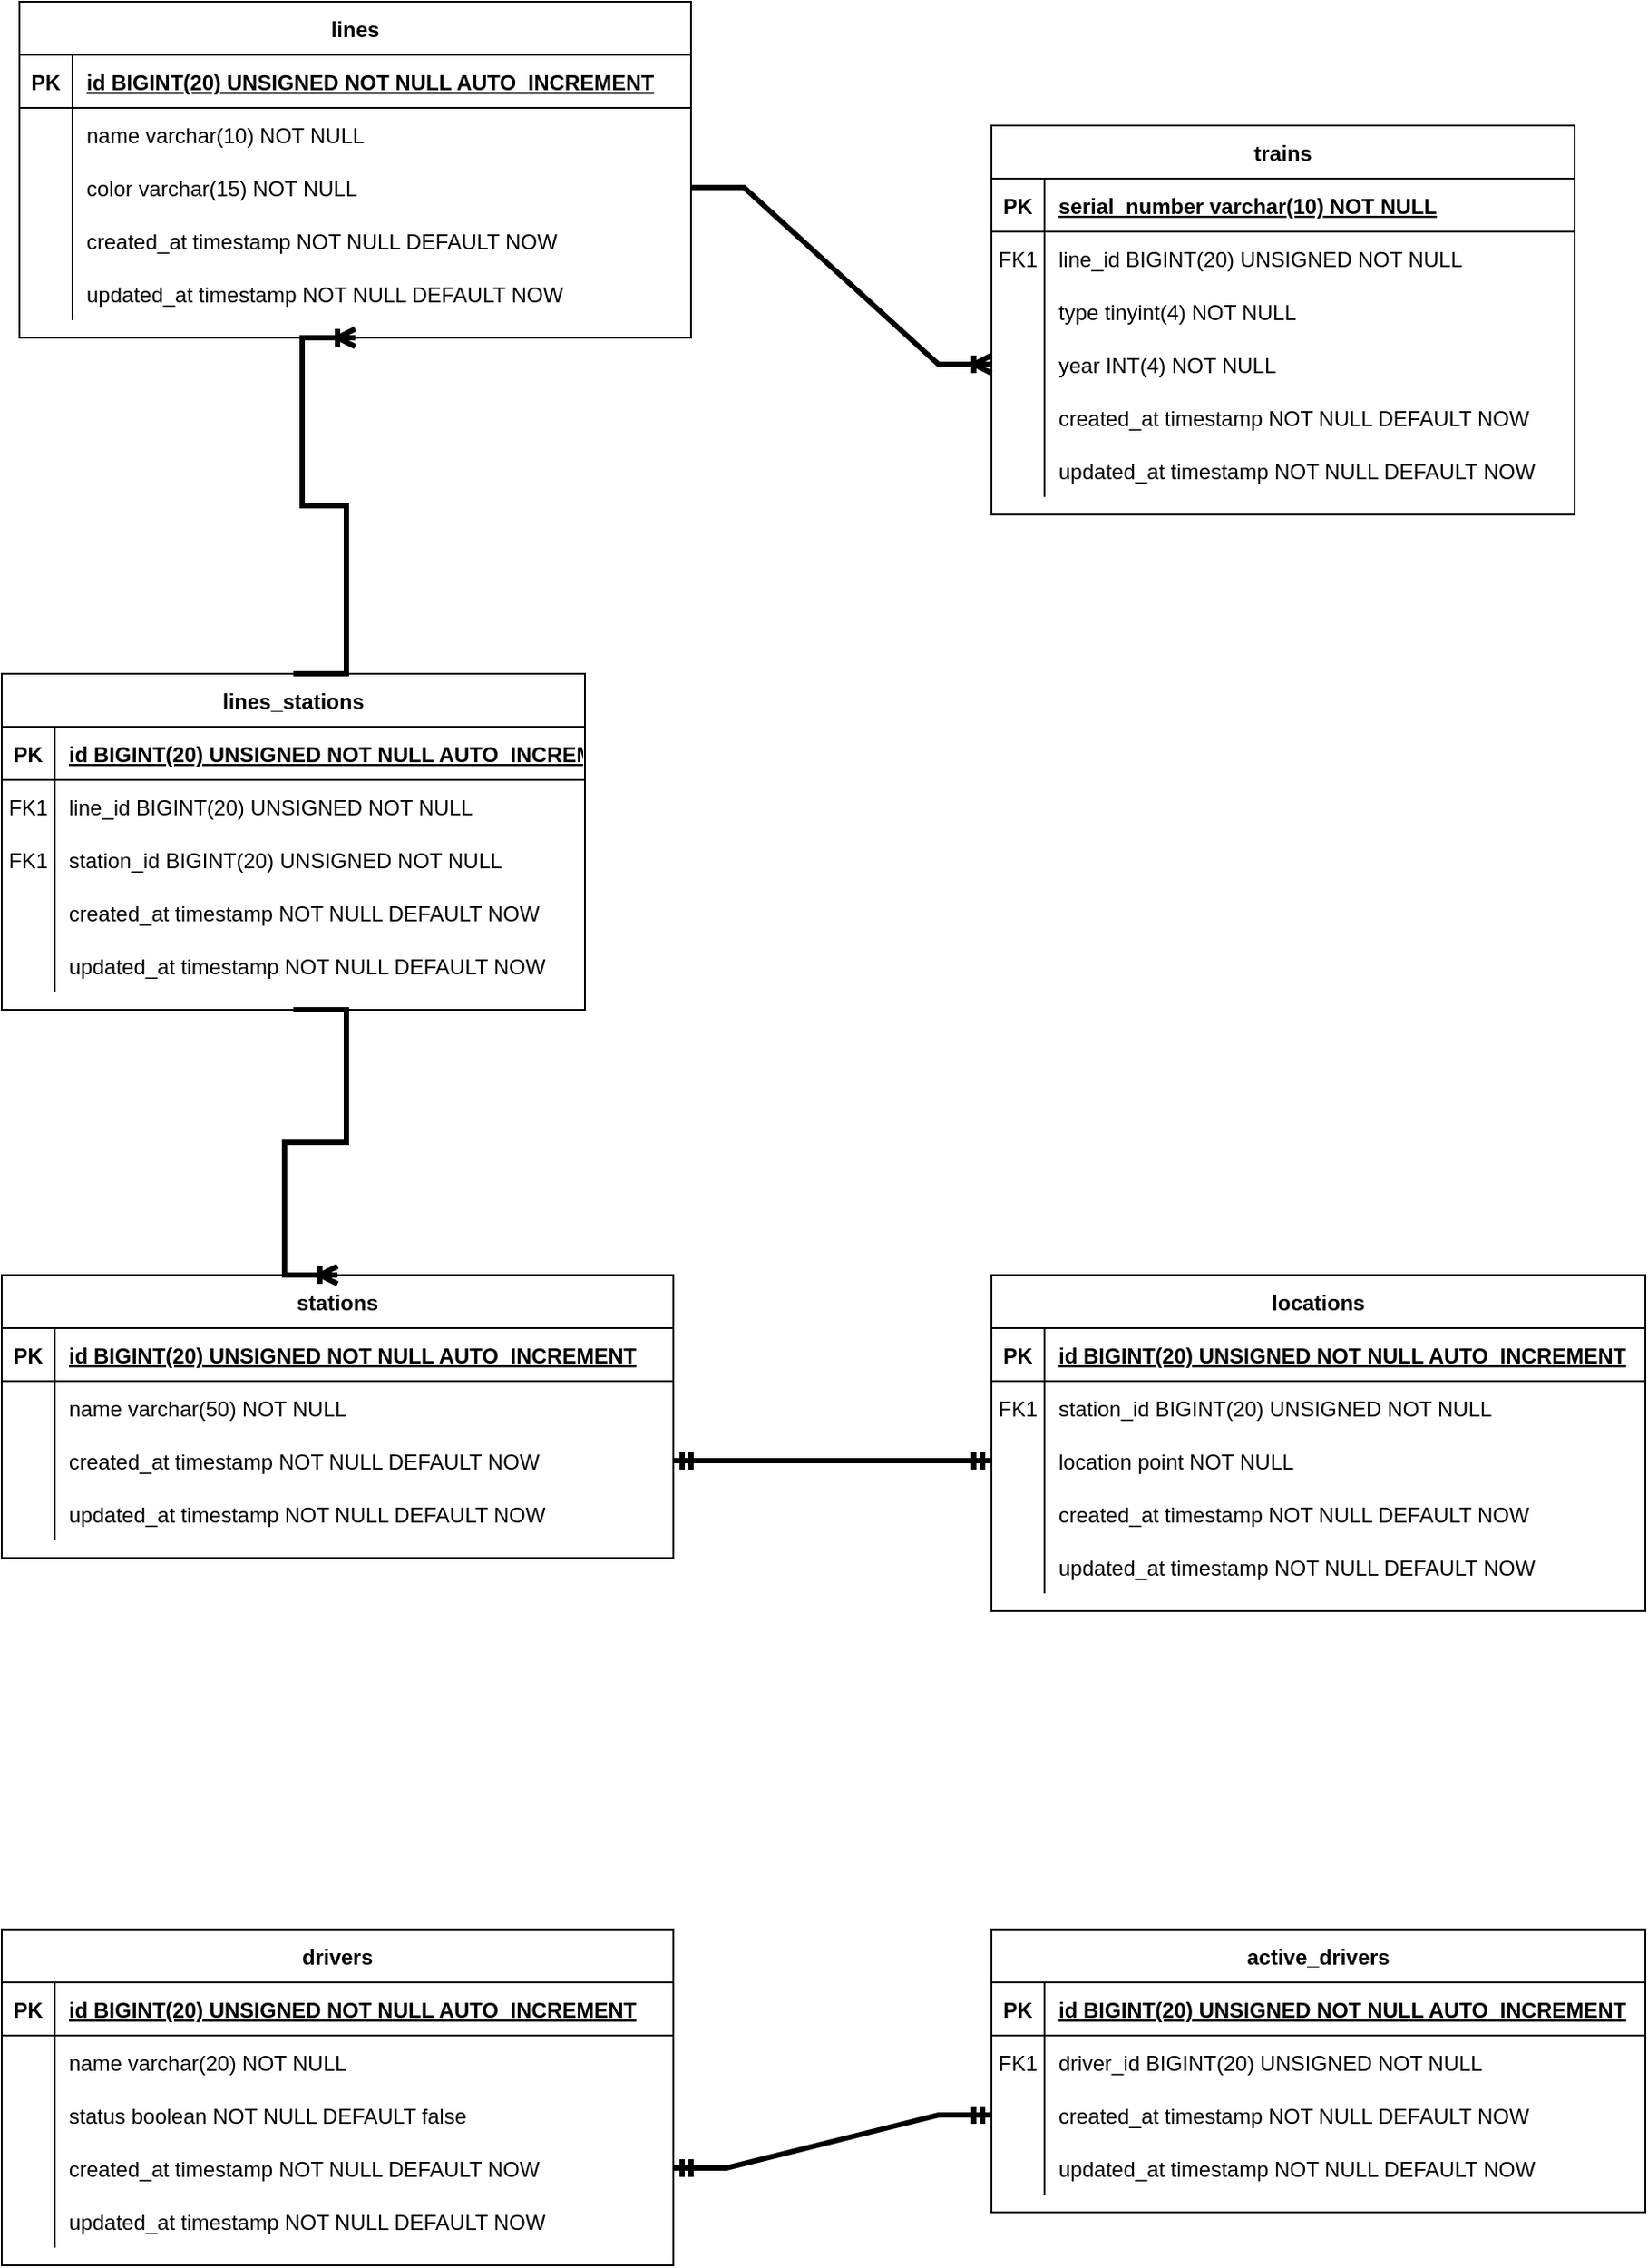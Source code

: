 <mxfile version="24.3.1" type="device">
  <diagram id="R2lEEEUBdFMjLlhIrx00" name="Page-1">
    <mxGraphModel dx="1229" dy="1074" grid="1" gridSize="10" guides="1" tooltips="1" connect="1" arrows="1" fold="1" page="0" pageScale="1" pageWidth="850" pageHeight="1100" math="0" shadow="0" extFonts="Permanent Marker^https://fonts.googleapis.com/css?family=Permanent+Marker">
      <root>
        <mxCell id="0" />
        <mxCell id="1" parent="0" />
        <mxCell id="G13ROvfXZyw4YqLtGmLJ-1" value="lines" style="shape=table;startSize=30;container=1;collapsible=1;childLayout=tableLayout;fixedRows=1;rowLines=0;fontStyle=1;align=center;resizeLast=1;" parent="1" vertex="1">
          <mxGeometry x="450" y="90" width="380" height="190" as="geometry" />
        </mxCell>
        <mxCell id="G13ROvfXZyw4YqLtGmLJ-2" value="" style="shape=partialRectangle;collapsible=0;dropTarget=0;pointerEvents=0;fillColor=none;points=[[0,0.5],[1,0.5]];portConstraint=eastwest;top=0;left=0;right=0;bottom=1;" parent="G13ROvfXZyw4YqLtGmLJ-1" vertex="1">
          <mxGeometry y="30" width="380" height="30" as="geometry" />
        </mxCell>
        <mxCell id="G13ROvfXZyw4YqLtGmLJ-3" value="PK" style="shape=partialRectangle;overflow=hidden;connectable=0;fillColor=none;top=0;left=0;bottom=0;right=0;fontStyle=1;" parent="G13ROvfXZyw4YqLtGmLJ-2" vertex="1">
          <mxGeometry width="30" height="30" as="geometry">
            <mxRectangle width="30" height="30" as="alternateBounds" />
          </mxGeometry>
        </mxCell>
        <mxCell id="G13ROvfXZyw4YqLtGmLJ-4" value="id BIGINT(20) UNSIGNED NOT NULL AUTO_INCREMENT" style="shape=partialRectangle;overflow=hidden;connectable=0;fillColor=none;top=0;left=0;bottom=0;right=0;align=left;spacingLeft=6;fontStyle=5;" parent="G13ROvfXZyw4YqLtGmLJ-2" vertex="1">
          <mxGeometry x="30" width="350" height="30" as="geometry">
            <mxRectangle width="350" height="30" as="alternateBounds" />
          </mxGeometry>
        </mxCell>
        <mxCell id="G13ROvfXZyw4YqLtGmLJ-5" value="" style="shape=partialRectangle;collapsible=0;dropTarget=0;pointerEvents=0;fillColor=none;points=[[0,0.5],[1,0.5]];portConstraint=eastwest;top=0;left=0;right=0;bottom=0;" parent="G13ROvfXZyw4YqLtGmLJ-1" vertex="1">
          <mxGeometry y="60" width="380" height="30" as="geometry" />
        </mxCell>
        <mxCell id="G13ROvfXZyw4YqLtGmLJ-6" value="" style="shape=partialRectangle;overflow=hidden;connectable=0;fillColor=none;top=0;left=0;bottom=0;right=0;" parent="G13ROvfXZyw4YqLtGmLJ-5" vertex="1">
          <mxGeometry width="30" height="30" as="geometry">
            <mxRectangle width="30" height="30" as="alternateBounds" />
          </mxGeometry>
        </mxCell>
        <mxCell id="G13ROvfXZyw4YqLtGmLJ-7" value="name varchar(10) NOT NULL" style="shape=partialRectangle;overflow=hidden;connectable=0;fillColor=none;top=0;left=0;bottom=0;right=0;align=left;spacingLeft=6;" parent="G13ROvfXZyw4YqLtGmLJ-5" vertex="1">
          <mxGeometry x="30" width="350" height="30" as="geometry">
            <mxRectangle width="350" height="30" as="alternateBounds" />
          </mxGeometry>
        </mxCell>
        <mxCell id="G13ROvfXZyw4YqLtGmLJ-8" value="" style="shape=partialRectangle;collapsible=0;dropTarget=0;pointerEvents=0;fillColor=none;points=[[0,0.5],[1,0.5]];portConstraint=eastwest;top=0;left=0;right=0;bottom=0;" parent="G13ROvfXZyw4YqLtGmLJ-1" vertex="1">
          <mxGeometry y="90" width="380" height="30" as="geometry" />
        </mxCell>
        <mxCell id="G13ROvfXZyw4YqLtGmLJ-9" value="" style="shape=partialRectangle;overflow=hidden;connectable=0;fillColor=none;top=0;left=0;bottom=0;right=0;" parent="G13ROvfXZyw4YqLtGmLJ-8" vertex="1">
          <mxGeometry width="30" height="30" as="geometry">
            <mxRectangle width="30" height="30" as="alternateBounds" />
          </mxGeometry>
        </mxCell>
        <mxCell id="G13ROvfXZyw4YqLtGmLJ-10" value="color varchar(15) NOT NULL" style="shape=partialRectangle;overflow=hidden;connectable=0;fillColor=none;top=0;left=0;bottom=0;right=0;align=left;spacingLeft=6;" parent="G13ROvfXZyw4YqLtGmLJ-8" vertex="1">
          <mxGeometry x="30" width="350" height="30" as="geometry">
            <mxRectangle width="350" height="30" as="alternateBounds" />
          </mxGeometry>
        </mxCell>
        <mxCell id="G13ROvfXZyw4YqLtGmLJ-11" value="" style="shape=partialRectangle;collapsible=0;dropTarget=0;pointerEvents=0;fillColor=none;points=[[0,0.5],[1,0.5]];portConstraint=eastwest;top=0;left=0;right=0;bottom=0;" parent="G13ROvfXZyw4YqLtGmLJ-1" vertex="1">
          <mxGeometry y="120" width="380" height="30" as="geometry" />
        </mxCell>
        <mxCell id="G13ROvfXZyw4YqLtGmLJ-12" value="" style="shape=partialRectangle;overflow=hidden;connectable=0;fillColor=none;top=0;left=0;bottom=0;right=0;" parent="G13ROvfXZyw4YqLtGmLJ-11" vertex="1">
          <mxGeometry width="30" height="30" as="geometry">
            <mxRectangle width="30" height="30" as="alternateBounds" />
          </mxGeometry>
        </mxCell>
        <mxCell id="G13ROvfXZyw4YqLtGmLJ-13" value="created_at timestamp NOT NULL DEFAULT NOW" style="shape=partialRectangle;overflow=hidden;connectable=0;fillColor=none;top=0;left=0;bottom=0;right=0;align=left;spacingLeft=6;" parent="G13ROvfXZyw4YqLtGmLJ-11" vertex="1">
          <mxGeometry x="30" width="350" height="30" as="geometry">
            <mxRectangle width="350" height="30" as="alternateBounds" />
          </mxGeometry>
        </mxCell>
        <mxCell id="G13ROvfXZyw4YqLtGmLJ-14" value="" style="shape=partialRectangle;collapsible=0;dropTarget=0;pointerEvents=0;fillColor=none;points=[[0,0.5],[1,0.5]];portConstraint=eastwest;top=0;left=0;right=0;bottom=0;" parent="G13ROvfXZyw4YqLtGmLJ-1" vertex="1">
          <mxGeometry y="150" width="380" height="30" as="geometry" />
        </mxCell>
        <mxCell id="G13ROvfXZyw4YqLtGmLJ-15" value="" style="shape=partialRectangle;overflow=hidden;connectable=0;fillColor=none;top=0;left=0;bottom=0;right=0;" parent="G13ROvfXZyw4YqLtGmLJ-14" vertex="1">
          <mxGeometry width="30" height="30" as="geometry">
            <mxRectangle width="30" height="30" as="alternateBounds" />
          </mxGeometry>
        </mxCell>
        <mxCell id="G13ROvfXZyw4YqLtGmLJ-16" value="updated_at timestamp NOT NULL DEFAULT NOW" style="shape=partialRectangle;overflow=hidden;connectable=0;fillColor=none;top=0;left=0;bottom=0;right=0;align=left;spacingLeft=6;" parent="G13ROvfXZyw4YqLtGmLJ-14" vertex="1">
          <mxGeometry x="30" width="350" height="30" as="geometry">
            <mxRectangle width="350" height="30" as="alternateBounds" />
          </mxGeometry>
        </mxCell>
        <mxCell id="G13ROvfXZyw4YqLtGmLJ-17" value="trains" style="shape=table;startSize=30;container=1;collapsible=1;childLayout=tableLayout;fixedRows=1;rowLines=0;fontStyle=1;align=center;resizeLast=1;" parent="1" vertex="1">
          <mxGeometry x="1000" y="160" width="330" height="220" as="geometry" />
        </mxCell>
        <mxCell id="G13ROvfXZyw4YqLtGmLJ-18" value="" style="shape=partialRectangle;collapsible=0;dropTarget=0;pointerEvents=0;fillColor=none;points=[[0,0.5],[1,0.5]];portConstraint=eastwest;top=0;left=0;right=0;bottom=1;" parent="G13ROvfXZyw4YqLtGmLJ-17" vertex="1">
          <mxGeometry y="30" width="330" height="30" as="geometry" />
        </mxCell>
        <mxCell id="G13ROvfXZyw4YqLtGmLJ-19" value="PK" style="shape=partialRectangle;overflow=hidden;connectable=0;fillColor=none;top=0;left=0;bottom=0;right=0;fontStyle=1;" parent="G13ROvfXZyw4YqLtGmLJ-18" vertex="1">
          <mxGeometry width="30" height="30" as="geometry">
            <mxRectangle width="30" height="30" as="alternateBounds" />
          </mxGeometry>
        </mxCell>
        <mxCell id="G13ROvfXZyw4YqLtGmLJ-20" value="serial_number varchar(10) NOT NULL " style="shape=partialRectangle;overflow=hidden;connectable=0;fillColor=none;top=0;left=0;bottom=0;right=0;align=left;spacingLeft=6;fontStyle=5;" parent="G13ROvfXZyw4YqLtGmLJ-18" vertex="1">
          <mxGeometry x="30" width="300" height="30" as="geometry">
            <mxRectangle width="300" height="30" as="alternateBounds" />
          </mxGeometry>
        </mxCell>
        <mxCell id="G13ROvfXZyw4YqLtGmLJ-21" value="" style="shape=partialRectangle;collapsible=0;dropTarget=0;pointerEvents=0;fillColor=none;points=[[0,0.5],[1,0.5]];portConstraint=eastwest;top=0;left=0;right=0;bottom=0;" parent="G13ROvfXZyw4YqLtGmLJ-17" vertex="1">
          <mxGeometry y="60" width="330" height="30" as="geometry" />
        </mxCell>
        <mxCell id="G13ROvfXZyw4YqLtGmLJ-22" value="FK1" style="shape=partialRectangle;overflow=hidden;connectable=0;fillColor=none;top=0;left=0;bottom=0;right=0;" parent="G13ROvfXZyw4YqLtGmLJ-21" vertex="1">
          <mxGeometry width="30" height="30" as="geometry">
            <mxRectangle width="30" height="30" as="alternateBounds" />
          </mxGeometry>
        </mxCell>
        <mxCell id="G13ROvfXZyw4YqLtGmLJ-23" value="line_id BIGINT(20) UNSIGNED NOT NULL" style="shape=partialRectangle;overflow=hidden;connectable=0;fillColor=none;top=0;left=0;bottom=0;right=0;align=left;spacingLeft=6;" parent="G13ROvfXZyw4YqLtGmLJ-21" vertex="1">
          <mxGeometry x="30" width="300" height="30" as="geometry">
            <mxRectangle width="300" height="30" as="alternateBounds" />
          </mxGeometry>
        </mxCell>
        <mxCell id="G13ROvfXZyw4YqLtGmLJ-24" value="" style="shape=partialRectangle;collapsible=0;dropTarget=0;pointerEvents=0;fillColor=none;points=[[0,0.5],[1,0.5]];portConstraint=eastwest;top=0;left=0;right=0;bottom=0;" parent="G13ROvfXZyw4YqLtGmLJ-17" vertex="1">
          <mxGeometry y="90" width="330" height="30" as="geometry" />
        </mxCell>
        <mxCell id="G13ROvfXZyw4YqLtGmLJ-25" value="" style="shape=partialRectangle;overflow=hidden;connectable=0;fillColor=none;top=0;left=0;bottom=0;right=0;" parent="G13ROvfXZyw4YqLtGmLJ-24" vertex="1">
          <mxGeometry width="30" height="30" as="geometry">
            <mxRectangle width="30" height="30" as="alternateBounds" />
          </mxGeometry>
        </mxCell>
        <mxCell id="G13ROvfXZyw4YqLtGmLJ-26" value="type tinyint(4) NOT NULL" style="shape=partialRectangle;overflow=hidden;connectable=0;fillColor=none;top=0;left=0;bottom=0;right=0;align=left;spacingLeft=6;" parent="G13ROvfXZyw4YqLtGmLJ-24" vertex="1">
          <mxGeometry x="30" width="300" height="30" as="geometry">
            <mxRectangle width="300" height="30" as="alternateBounds" />
          </mxGeometry>
        </mxCell>
        <mxCell id="G13ROvfXZyw4YqLtGmLJ-30" value="" style="shape=partialRectangle;collapsible=0;dropTarget=0;pointerEvents=0;fillColor=none;points=[[0,0.5],[1,0.5]];portConstraint=eastwest;top=0;left=0;right=0;bottom=0;" parent="G13ROvfXZyw4YqLtGmLJ-17" vertex="1">
          <mxGeometry y="120" width="330" height="30" as="geometry" />
        </mxCell>
        <mxCell id="G13ROvfXZyw4YqLtGmLJ-31" value="" style="shape=partialRectangle;overflow=hidden;connectable=0;fillColor=none;top=0;left=0;bottom=0;right=0;" parent="G13ROvfXZyw4YqLtGmLJ-30" vertex="1">
          <mxGeometry width="30" height="30" as="geometry">
            <mxRectangle width="30" height="30" as="alternateBounds" />
          </mxGeometry>
        </mxCell>
        <mxCell id="G13ROvfXZyw4YqLtGmLJ-32" value="year INT(4) NOT NULL" style="shape=partialRectangle;overflow=hidden;connectable=0;fillColor=none;top=0;left=0;bottom=0;right=0;align=left;spacingLeft=6;" parent="G13ROvfXZyw4YqLtGmLJ-30" vertex="1">
          <mxGeometry x="30" width="300" height="30" as="geometry">
            <mxRectangle width="300" height="30" as="alternateBounds" />
          </mxGeometry>
        </mxCell>
        <mxCell id="G13ROvfXZyw4YqLtGmLJ-33" value="" style="shape=partialRectangle;collapsible=0;dropTarget=0;pointerEvents=0;fillColor=none;points=[[0,0.5],[1,0.5]];portConstraint=eastwest;top=0;left=0;right=0;bottom=0;" parent="G13ROvfXZyw4YqLtGmLJ-17" vertex="1">
          <mxGeometry y="150" width="330" height="30" as="geometry" />
        </mxCell>
        <mxCell id="G13ROvfXZyw4YqLtGmLJ-34" value="" style="shape=partialRectangle;overflow=hidden;connectable=0;fillColor=none;top=0;left=0;bottom=0;right=0;" parent="G13ROvfXZyw4YqLtGmLJ-33" vertex="1">
          <mxGeometry width="30" height="30" as="geometry">
            <mxRectangle width="30" height="30" as="alternateBounds" />
          </mxGeometry>
        </mxCell>
        <mxCell id="G13ROvfXZyw4YqLtGmLJ-35" value="created_at timestamp NOT NULL DEFAULT NOW" style="shape=partialRectangle;overflow=hidden;connectable=0;fillColor=none;top=0;left=0;bottom=0;right=0;align=left;spacingLeft=6;" parent="G13ROvfXZyw4YqLtGmLJ-33" vertex="1">
          <mxGeometry x="30" width="300" height="30" as="geometry">
            <mxRectangle width="300" height="30" as="alternateBounds" />
          </mxGeometry>
        </mxCell>
        <mxCell id="G13ROvfXZyw4YqLtGmLJ-36" value="" style="shape=partialRectangle;collapsible=0;dropTarget=0;pointerEvents=0;fillColor=none;points=[[0,0.5],[1,0.5]];portConstraint=eastwest;top=0;left=0;right=0;bottom=0;" parent="G13ROvfXZyw4YqLtGmLJ-17" vertex="1">
          <mxGeometry y="180" width="330" height="30" as="geometry" />
        </mxCell>
        <mxCell id="G13ROvfXZyw4YqLtGmLJ-37" value="" style="shape=partialRectangle;overflow=hidden;connectable=0;fillColor=none;top=0;left=0;bottom=0;right=0;" parent="G13ROvfXZyw4YqLtGmLJ-36" vertex="1">
          <mxGeometry width="30" height="30" as="geometry">
            <mxRectangle width="30" height="30" as="alternateBounds" />
          </mxGeometry>
        </mxCell>
        <mxCell id="G13ROvfXZyw4YqLtGmLJ-38" value="updated_at timestamp NOT NULL DEFAULT NOW" style="shape=partialRectangle;overflow=hidden;connectable=0;fillColor=none;top=0;left=0;bottom=0;right=0;align=left;spacingLeft=6;" parent="G13ROvfXZyw4YqLtGmLJ-36" vertex="1">
          <mxGeometry x="30" width="300" height="30" as="geometry">
            <mxRectangle width="300" height="30" as="alternateBounds" />
          </mxGeometry>
        </mxCell>
        <mxCell id="G13ROvfXZyw4YqLtGmLJ-77" value="stations" style="shape=table;startSize=30;container=1;collapsible=1;childLayout=tableLayout;fixedRows=1;rowLines=0;fontStyle=1;align=center;resizeLast=1;" parent="1" vertex="1">
          <mxGeometry x="440" y="810" width="380" height="160.0" as="geometry" />
        </mxCell>
        <mxCell id="G13ROvfXZyw4YqLtGmLJ-78" value="" style="shape=partialRectangle;collapsible=0;dropTarget=0;pointerEvents=0;fillColor=none;points=[[0,0.5],[1,0.5]];portConstraint=eastwest;top=0;left=0;right=0;bottom=1;" parent="G13ROvfXZyw4YqLtGmLJ-77" vertex="1">
          <mxGeometry y="30" width="380" height="30" as="geometry" />
        </mxCell>
        <mxCell id="G13ROvfXZyw4YqLtGmLJ-79" value="PK" style="shape=partialRectangle;overflow=hidden;connectable=0;fillColor=none;top=0;left=0;bottom=0;right=0;fontStyle=1;" parent="G13ROvfXZyw4YqLtGmLJ-78" vertex="1">
          <mxGeometry width="30" height="30" as="geometry">
            <mxRectangle width="30" height="30" as="alternateBounds" />
          </mxGeometry>
        </mxCell>
        <mxCell id="G13ROvfXZyw4YqLtGmLJ-80" value="id BIGINT(20) UNSIGNED NOT NULL AUTO_INCREMENT" style="shape=partialRectangle;overflow=hidden;connectable=0;fillColor=none;top=0;left=0;bottom=0;right=0;align=left;spacingLeft=6;fontStyle=5;" parent="G13ROvfXZyw4YqLtGmLJ-78" vertex="1">
          <mxGeometry x="30" width="350" height="30" as="geometry">
            <mxRectangle width="350" height="30" as="alternateBounds" />
          </mxGeometry>
        </mxCell>
        <mxCell id="G13ROvfXZyw4YqLtGmLJ-81" value="" style="shape=partialRectangle;collapsible=0;dropTarget=0;pointerEvents=0;fillColor=none;points=[[0,0.5],[1,0.5]];portConstraint=eastwest;top=0;left=0;right=0;bottom=0;" parent="G13ROvfXZyw4YqLtGmLJ-77" vertex="1">
          <mxGeometry y="60" width="380" height="30" as="geometry" />
        </mxCell>
        <mxCell id="G13ROvfXZyw4YqLtGmLJ-82" value="" style="shape=partialRectangle;overflow=hidden;connectable=0;fillColor=none;top=0;left=0;bottom=0;right=0;" parent="G13ROvfXZyw4YqLtGmLJ-81" vertex="1">
          <mxGeometry width="30" height="30" as="geometry">
            <mxRectangle width="30" height="30" as="alternateBounds" />
          </mxGeometry>
        </mxCell>
        <mxCell id="G13ROvfXZyw4YqLtGmLJ-83" value="name varchar(50) NOT NULL" style="shape=partialRectangle;overflow=hidden;connectable=0;fillColor=none;top=0;left=0;bottom=0;right=0;align=left;spacingLeft=6;" parent="G13ROvfXZyw4YqLtGmLJ-81" vertex="1">
          <mxGeometry x="30" width="350" height="30" as="geometry">
            <mxRectangle width="350" height="30" as="alternateBounds" />
          </mxGeometry>
        </mxCell>
        <mxCell id="G13ROvfXZyw4YqLtGmLJ-87" value="" style="shape=partialRectangle;collapsible=0;dropTarget=0;pointerEvents=0;fillColor=none;points=[[0,0.5],[1,0.5]];portConstraint=eastwest;top=0;left=0;right=0;bottom=0;" parent="G13ROvfXZyw4YqLtGmLJ-77" vertex="1">
          <mxGeometry y="90" width="380" height="30" as="geometry" />
        </mxCell>
        <mxCell id="G13ROvfXZyw4YqLtGmLJ-88" value="" style="shape=partialRectangle;overflow=hidden;connectable=0;fillColor=none;top=0;left=0;bottom=0;right=0;" parent="G13ROvfXZyw4YqLtGmLJ-87" vertex="1">
          <mxGeometry width="30" height="30" as="geometry">
            <mxRectangle width="30" height="30" as="alternateBounds" />
          </mxGeometry>
        </mxCell>
        <mxCell id="G13ROvfXZyw4YqLtGmLJ-89" value="created_at timestamp NOT NULL DEFAULT NOW" style="shape=partialRectangle;overflow=hidden;connectable=0;fillColor=none;top=0;left=0;bottom=0;right=0;align=left;spacingLeft=6;" parent="G13ROvfXZyw4YqLtGmLJ-87" vertex="1">
          <mxGeometry x="30" width="350" height="30" as="geometry">
            <mxRectangle width="350" height="30" as="alternateBounds" />
          </mxGeometry>
        </mxCell>
        <mxCell id="G13ROvfXZyw4YqLtGmLJ-90" value="" style="shape=partialRectangle;collapsible=0;dropTarget=0;pointerEvents=0;fillColor=none;points=[[0,0.5],[1,0.5]];portConstraint=eastwest;top=0;left=0;right=0;bottom=0;" parent="G13ROvfXZyw4YqLtGmLJ-77" vertex="1">
          <mxGeometry y="120" width="380" height="30" as="geometry" />
        </mxCell>
        <mxCell id="G13ROvfXZyw4YqLtGmLJ-91" value="" style="shape=partialRectangle;overflow=hidden;connectable=0;fillColor=none;top=0;left=0;bottom=0;right=0;" parent="G13ROvfXZyw4YqLtGmLJ-90" vertex="1">
          <mxGeometry width="30" height="30" as="geometry">
            <mxRectangle width="30" height="30" as="alternateBounds" />
          </mxGeometry>
        </mxCell>
        <mxCell id="G13ROvfXZyw4YqLtGmLJ-92" value="updated_at timestamp NOT NULL DEFAULT NOW" style="shape=partialRectangle;overflow=hidden;connectable=0;fillColor=none;top=0;left=0;bottom=0;right=0;align=left;spacingLeft=6;" parent="G13ROvfXZyw4YqLtGmLJ-90" vertex="1">
          <mxGeometry x="30" width="350" height="30" as="geometry">
            <mxRectangle width="350" height="30" as="alternateBounds" />
          </mxGeometry>
        </mxCell>
        <mxCell id="G13ROvfXZyw4YqLtGmLJ-93" value="locations" style="shape=table;startSize=30;container=1;collapsible=1;childLayout=tableLayout;fixedRows=1;rowLines=0;fontStyle=1;align=center;resizeLast=1;" parent="1" vertex="1">
          <mxGeometry x="1000" y="810" width="370" height="190" as="geometry" />
        </mxCell>
        <mxCell id="G13ROvfXZyw4YqLtGmLJ-94" value="" style="shape=partialRectangle;collapsible=0;dropTarget=0;pointerEvents=0;fillColor=none;points=[[0,0.5],[1,0.5]];portConstraint=eastwest;top=0;left=0;right=0;bottom=1;" parent="G13ROvfXZyw4YqLtGmLJ-93" vertex="1">
          <mxGeometry y="30" width="370" height="30" as="geometry" />
        </mxCell>
        <mxCell id="G13ROvfXZyw4YqLtGmLJ-95" value="PK" style="shape=partialRectangle;overflow=hidden;connectable=0;fillColor=none;top=0;left=0;bottom=0;right=0;fontStyle=1;" parent="G13ROvfXZyw4YqLtGmLJ-94" vertex="1">
          <mxGeometry width="30" height="30" as="geometry">
            <mxRectangle width="30" height="30" as="alternateBounds" />
          </mxGeometry>
        </mxCell>
        <mxCell id="G13ROvfXZyw4YqLtGmLJ-96" value="id BIGINT(20) UNSIGNED NOT NULL AUTO_INCREMENT" style="shape=partialRectangle;overflow=hidden;connectable=0;fillColor=none;top=0;left=0;bottom=0;right=0;align=left;spacingLeft=6;fontStyle=5;" parent="G13ROvfXZyw4YqLtGmLJ-94" vertex="1">
          <mxGeometry x="30" width="340" height="30" as="geometry">
            <mxRectangle width="340" height="30" as="alternateBounds" />
          </mxGeometry>
        </mxCell>
        <mxCell id="G13ROvfXZyw4YqLtGmLJ-97" value="" style="shape=partialRectangle;collapsible=0;dropTarget=0;pointerEvents=0;fillColor=none;points=[[0,0.5],[1,0.5]];portConstraint=eastwest;top=0;left=0;right=0;bottom=0;" parent="G13ROvfXZyw4YqLtGmLJ-93" vertex="1">
          <mxGeometry y="60" width="370" height="30" as="geometry" />
        </mxCell>
        <mxCell id="G13ROvfXZyw4YqLtGmLJ-98" value="FK1" style="shape=partialRectangle;overflow=hidden;connectable=0;fillColor=none;top=0;left=0;bottom=0;right=0;" parent="G13ROvfXZyw4YqLtGmLJ-97" vertex="1">
          <mxGeometry width="30" height="30" as="geometry">
            <mxRectangle width="30" height="30" as="alternateBounds" />
          </mxGeometry>
        </mxCell>
        <mxCell id="G13ROvfXZyw4YqLtGmLJ-99" value="station_id BIGINT(20) UNSIGNED NOT NULL" style="shape=partialRectangle;overflow=hidden;connectable=0;fillColor=none;top=0;left=0;bottom=0;right=0;align=left;spacingLeft=6;" parent="G13ROvfXZyw4YqLtGmLJ-97" vertex="1">
          <mxGeometry x="30" width="340" height="30" as="geometry">
            <mxRectangle width="340" height="30" as="alternateBounds" />
          </mxGeometry>
        </mxCell>
        <mxCell id="G13ROvfXZyw4YqLtGmLJ-100" value="" style="shape=partialRectangle;collapsible=0;dropTarget=0;pointerEvents=0;fillColor=none;points=[[0,0.5],[1,0.5]];portConstraint=eastwest;top=0;left=0;right=0;bottom=0;" parent="G13ROvfXZyw4YqLtGmLJ-93" vertex="1">
          <mxGeometry y="90" width="370" height="30" as="geometry" />
        </mxCell>
        <mxCell id="G13ROvfXZyw4YqLtGmLJ-101" value="" style="shape=partialRectangle;overflow=hidden;connectable=0;fillColor=none;top=0;left=0;bottom=0;right=0;" parent="G13ROvfXZyw4YqLtGmLJ-100" vertex="1">
          <mxGeometry width="30" height="30" as="geometry">
            <mxRectangle width="30" height="30" as="alternateBounds" />
          </mxGeometry>
        </mxCell>
        <mxCell id="G13ROvfXZyw4YqLtGmLJ-102" value="location point NOT NULL" style="shape=partialRectangle;overflow=hidden;connectable=0;fillColor=none;top=0;left=0;bottom=0;right=0;align=left;spacingLeft=6;" parent="G13ROvfXZyw4YqLtGmLJ-100" vertex="1">
          <mxGeometry x="30" width="340" height="30" as="geometry">
            <mxRectangle width="340" height="30" as="alternateBounds" />
          </mxGeometry>
        </mxCell>
        <mxCell id="G13ROvfXZyw4YqLtGmLJ-106" value="" style="shape=partialRectangle;collapsible=0;dropTarget=0;pointerEvents=0;fillColor=none;points=[[0,0.5],[1,0.5]];portConstraint=eastwest;top=0;left=0;right=0;bottom=0;" parent="G13ROvfXZyw4YqLtGmLJ-93" vertex="1">
          <mxGeometry y="120" width="370" height="30" as="geometry" />
        </mxCell>
        <mxCell id="G13ROvfXZyw4YqLtGmLJ-107" value="" style="shape=partialRectangle;overflow=hidden;connectable=0;fillColor=none;top=0;left=0;bottom=0;right=0;" parent="G13ROvfXZyw4YqLtGmLJ-106" vertex="1">
          <mxGeometry width="30" height="30" as="geometry">
            <mxRectangle width="30" height="30" as="alternateBounds" />
          </mxGeometry>
        </mxCell>
        <mxCell id="G13ROvfXZyw4YqLtGmLJ-108" value="created_at timestamp NOT NULL DEFAULT NOW" style="shape=partialRectangle;overflow=hidden;connectable=0;fillColor=none;top=0;left=0;bottom=0;right=0;align=left;spacingLeft=6;" parent="G13ROvfXZyw4YqLtGmLJ-106" vertex="1">
          <mxGeometry x="30" width="340" height="30" as="geometry">
            <mxRectangle width="340" height="30" as="alternateBounds" />
          </mxGeometry>
        </mxCell>
        <mxCell id="G13ROvfXZyw4YqLtGmLJ-109" value="" style="shape=partialRectangle;collapsible=0;dropTarget=0;pointerEvents=0;fillColor=none;points=[[0,0.5],[1,0.5]];portConstraint=eastwest;top=0;left=0;right=0;bottom=0;" parent="G13ROvfXZyw4YqLtGmLJ-93" vertex="1">
          <mxGeometry y="150" width="370" height="30" as="geometry" />
        </mxCell>
        <mxCell id="G13ROvfXZyw4YqLtGmLJ-110" value="" style="shape=partialRectangle;overflow=hidden;connectable=0;fillColor=none;top=0;left=0;bottom=0;right=0;" parent="G13ROvfXZyw4YqLtGmLJ-109" vertex="1">
          <mxGeometry width="30" height="30" as="geometry">
            <mxRectangle width="30" height="30" as="alternateBounds" />
          </mxGeometry>
        </mxCell>
        <mxCell id="G13ROvfXZyw4YqLtGmLJ-111" value="updated_at timestamp NOT NULL DEFAULT NOW" style="shape=partialRectangle;overflow=hidden;connectable=0;fillColor=none;top=0;left=0;bottom=0;right=0;align=left;spacingLeft=6;" parent="G13ROvfXZyw4YqLtGmLJ-109" vertex="1">
          <mxGeometry x="30" width="340" height="30" as="geometry">
            <mxRectangle width="340" height="30" as="alternateBounds" />
          </mxGeometry>
        </mxCell>
        <mxCell id="G13ROvfXZyw4YqLtGmLJ-112" value="drivers" style="shape=table;startSize=30;container=1;collapsible=1;childLayout=tableLayout;fixedRows=1;rowLines=0;fontStyle=1;align=center;resizeLast=1;" parent="1" vertex="1">
          <mxGeometry x="440" y="1180" width="380" height="190.0" as="geometry" />
        </mxCell>
        <mxCell id="G13ROvfXZyw4YqLtGmLJ-113" value="" style="shape=partialRectangle;collapsible=0;dropTarget=0;pointerEvents=0;fillColor=none;points=[[0,0.5],[1,0.5]];portConstraint=eastwest;top=0;left=0;right=0;bottom=1;" parent="G13ROvfXZyw4YqLtGmLJ-112" vertex="1">
          <mxGeometry y="30" width="380" height="30" as="geometry" />
        </mxCell>
        <mxCell id="G13ROvfXZyw4YqLtGmLJ-114" value="PK" style="shape=partialRectangle;overflow=hidden;connectable=0;fillColor=none;top=0;left=0;bottom=0;right=0;fontStyle=1;" parent="G13ROvfXZyw4YqLtGmLJ-113" vertex="1">
          <mxGeometry width="30" height="30" as="geometry">
            <mxRectangle width="30" height="30" as="alternateBounds" />
          </mxGeometry>
        </mxCell>
        <mxCell id="G13ROvfXZyw4YqLtGmLJ-115" value="id BIGINT(20) UNSIGNED NOT NULL AUTO_INCREMENT" style="shape=partialRectangle;overflow=hidden;connectable=0;fillColor=none;top=0;left=0;bottom=0;right=0;align=left;spacingLeft=6;fontStyle=5;" parent="G13ROvfXZyw4YqLtGmLJ-113" vertex="1">
          <mxGeometry x="30" width="350" height="30" as="geometry">
            <mxRectangle width="350" height="30" as="alternateBounds" />
          </mxGeometry>
        </mxCell>
        <mxCell id="G13ROvfXZyw4YqLtGmLJ-116" value="" style="shape=partialRectangle;collapsible=0;dropTarget=0;pointerEvents=0;fillColor=none;points=[[0,0.5],[1,0.5]];portConstraint=eastwest;top=0;left=0;right=0;bottom=0;" parent="G13ROvfXZyw4YqLtGmLJ-112" vertex="1">
          <mxGeometry y="60" width="380" height="30" as="geometry" />
        </mxCell>
        <mxCell id="G13ROvfXZyw4YqLtGmLJ-117" value="" style="shape=partialRectangle;overflow=hidden;connectable=0;fillColor=none;top=0;left=0;bottom=0;right=0;" parent="G13ROvfXZyw4YqLtGmLJ-116" vertex="1">
          <mxGeometry width="30" height="30" as="geometry">
            <mxRectangle width="30" height="30" as="alternateBounds" />
          </mxGeometry>
        </mxCell>
        <mxCell id="G13ROvfXZyw4YqLtGmLJ-118" value="name varchar(20) NOT NULL" style="shape=partialRectangle;overflow=hidden;connectable=0;fillColor=none;top=0;left=0;bottom=0;right=0;align=left;spacingLeft=6;" parent="G13ROvfXZyw4YqLtGmLJ-116" vertex="1">
          <mxGeometry x="30" width="350" height="30" as="geometry">
            <mxRectangle width="350" height="30" as="alternateBounds" />
          </mxGeometry>
        </mxCell>
        <mxCell id="G13ROvfXZyw4YqLtGmLJ-125" value="" style="shape=partialRectangle;collapsible=0;dropTarget=0;pointerEvents=0;fillColor=none;points=[[0,0.5],[1,0.5]];portConstraint=eastwest;top=0;left=0;right=0;bottom=0;" parent="G13ROvfXZyw4YqLtGmLJ-112" vertex="1">
          <mxGeometry y="90" width="380" height="30" as="geometry" />
        </mxCell>
        <mxCell id="G13ROvfXZyw4YqLtGmLJ-126" value="" style="shape=partialRectangle;overflow=hidden;connectable=0;fillColor=none;top=0;left=0;bottom=0;right=0;" parent="G13ROvfXZyw4YqLtGmLJ-125" vertex="1">
          <mxGeometry width="30" height="30" as="geometry">
            <mxRectangle width="30" height="30" as="alternateBounds" />
          </mxGeometry>
        </mxCell>
        <mxCell id="G13ROvfXZyw4YqLtGmLJ-127" value="status boolean NOT NULL DEFAULT false" style="shape=partialRectangle;overflow=hidden;connectable=0;fillColor=none;top=0;left=0;bottom=0;right=0;align=left;spacingLeft=6;" parent="G13ROvfXZyw4YqLtGmLJ-125" vertex="1">
          <mxGeometry x="30" width="350" height="30" as="geometry">
            <mxRectangle width="350" height="30" as="alternateBounds" />
          </mxGeometry>
        </mxCell>
        <mxCell id="G13ROvfXZyw4YqLtGmLJ-119" value="" style="shape=partialRectangle;collapsible=0;dropTarget=0;pointerEvents=0;fillColor=none;points=[[0,0.5],[1,0.5]];portConstraint=eastwest;top=0;left=0;right=0;bottom=0;" parent="G13ROvfXZyw4YqLtGmLJ-112" vertex="1">
          <mxGeometry y="120" width="380" height="30" as="geometry" />
        </mxCell>
        <mxCell id="G13ROvfXZyw4YqLtGmLJ-120" value="" style="shape=partialRectangle;overflow=hidden;connectable=0;fillColor=none;top=0;left=0;bottom=0;right=0;" parent="G13ROvfXZyw4YqLtGmLJ-119" vertex="1">
          <mxGeometry width="30" height="30" as="geometry">
            <mxRectangle width="30" height="30" as="alternateBounds" />
          </mxGeometry>
        </mxCell>
        <mxCell id="G13ROvfXZyw4YqLtGmLJ-121" value="created_at timestamp NOT NULL DEFAULT NOW" style="shape=partialRectangle;overflow=hidden;connectable=0;fillColor=none;top=0;left=0;bottom=0;right=0;align=left;spacingLeft=6;" parent="G13ROvfXZyw4YqLtGmLJ-119" vertex="1">
          <mxGeometry x="30" width="350" height="30" as="geometry">
            <mxRectangle width="350" height="30" as="alternateBounds" />
          </mxGeometry>
        </mxCell>
        <mxCell id="G13ROvfXZyw4YqLtGmLJ-122" value="" style="shape=partialRectangle;collapsible=0;dropTarget=0;pointerEvents=0;fillColor=none;points=[[0,0.5],[1,0.5]];portConstraint=eastwest;top=0;left=0;right=0;bottom=0;" parent="G13ROvfXZyw4YqLtGmLJ-112" vertex="1">
          <mxGeometry y="150" width="380" height="30" as="geometry" />
        </mxCell>
        <mxCell id="G13ROvfXZyw4YqLtGmLJ-123" value="" style="shape=partialRectangle;overflow=hidden;connectable=0;fillColor=none;top=0;left=0;bottom=0;right=0;" parent="G13ROvfXZyw4YqLtGmLJ-122" vertex="1">
          <mxGeometry width="30" height="30" as="geometry">
            <mxRectangle width="30" height="30" as="alternateBounds" />
          </mxGeometry>
        </mxCell>
        <mxCell id="G13ROvfXZyw4YqLtGmLJ-124" value="updated_at timestamp NOT NULL DEFAULT NOW" style="shape=partialRectangle;overflow=hidden;connectable=0;fillColor=none;top=0;left=0;bottom=0;right=0;align=left;spacingLeft=6;" parent="G13ROvfXZyw4YqLtGmLJ-122" vertex="1">
          <mxGeometry x="30" width="350" height="30" as="geometry">
            <mxRectangle width="350" height="30" as="alternateBounds" />
          </mxGeometry>
        </mxCell>
        <mxCell id="G13ROvfXZyw4YqLtGmLJ-144" value="active_drivers" style="shape=table;startSize=30;container=1;collapsible=1;childLayout=tableLayout;fixedRows=1;rowLines=0;fontStyle=1;align=center;resizeLast=1;" parent="1" vertex="1">
          <mxGeometry x="1000" y="1180" width="370" height="160" as="geometry" />
        </mxCell>
        <mxCell id="G13ROvfXZyw4YqLtGmLJ-145" value="" style="shape=partialRectangle;collapsible=0;dropTarget=0;pointerEvents=0;fillColor=none;points=[[0,0.5],[1,0.5]];portConstraint=eastwest;top=0;left=0;right=0;bottom=1;" parent="G13ROvfXZyw4YqLtGmLJ-144" vertex="1">
          <mxGeometry y="30" width="370" height="30" as="geometry" />
        </mxCell>
        <mxCell id="G13ROvfXZyw4YqLtGmLJ-146" value="PK" style="shape=partialRectangle;overflow=hidden;connectable=0;fillColor=none;top=0;left=0;bottom=0;right=0;fontStyle=1;" parent="G13ROvfXZyw4YqLtGmLJ-145" vertex="1">
          <mxGeometry width="30" height="30" as="geometry">
            <mxRectangle width="30" height="30" as="alternateBounds" />
          </mxGeometry>
        </mxCell>
        <mxCell id="G13ROvfXZyw4YqLtGmLJ-147" value="id BIGINT(20) UNSIGNED NOT NULL AUTO_INCREMENT" style="shape=partialRectangle;overflow=hidden;connectable=0;fillColor=none;top=0;left=0;bottom=0;right=0;align=left;spacingLeft=6;fontStyle=5;" parent="G13ROvfXZyw4YqLtGmLJ-145" vertex="1">
          <mxGeometry x="30" width="340" height="30" as="geometry">
            <mxRectangle width="340" height="30" as="alternateBounds" />
          </mxGeometry>
        </mxCell>
        <mxCell id="G13ROvfXZyw4YqLtGmLJ-148" value="" style="shape=partialRectangle;collapsible=0;dropTarget=0;pointerEvents=0;fillColor=none;points=[[0,0.5],[1,0.5]];portConstraint=eastwest;top=0;left=0;right=0;bottom=0;" parent="G13ROvfXZyw4YqLtGmLJ-144" vertex="1">
          <mxGeometry y="60" width="370" height="30" as="geometry" />
        </mxCell>
        <mxCell id="G13ROvfXZyw4YqLtGmLJ-149" value="FK1" style="shape=partialRectangle;overflow=hidden;connectable=0;fillColor=none;top=0;left=0;bottom=0;right=0;" parent="G13ROvfXZyw4YqLtGmLJ-148" vertex="1">
          <mxGeometry width="30" height="30" as="geometry">
            <mxRectangle width="30" height="30" as="alternateBounds" />
          </mxGeometry>
        </mxCell>
        <mxCell id="G13ROvfXZyw4YqLtGmLJ-150" value="driver_id BIGINT(20) UNSIGNED NOT NULL" style="shape=partialRectangle;overflow=hidden;connectable=0;fillColor=none;top=0;left=0;bottom=0;right=0;align=left;spacingLeft=6;" parent="G13ROvfXZyw4YqLtGmLJ-148" vertex="1">
          <mxGeometry x="30" width="340" height="30" as="geometry">
            <mxRectangle width="340" height="30" as="alternateBounds" />
          </mxGeometry>
        </mxCell>
        <mxCell id="G13ROvfXZyw4YqLtGmLJ-154" value="" style="shape=partialRectangle;collapsible=0;dropTarget=0;pointerEvents=0;fillColor=none;points=[[0,0.5],[1,0.5]];portConstraint=eastwest;top=0;left=0;right=0;bottom=0;" parent="G13ROvfXZyw4YqLtGmLJ-144" vertex="1">
          <mxGeometry y="90" width="370" height="30" as="geometry" />
        </mxCell>
        <mxCell id="G13ROvfXZyw4YqLtGmLJ-155" value="" style="shape=partialRectangle;overflow=hidden;connectable=0;fillColor=none;top=0;left=0;bottom=0;right=0;" parent="G13ROvfXZyw4YqLtGmLJ-154" vertex="1">
          <mxGeometry width="30" height="30" as="geometry">
            <mxRectangle width="30" height="30" as="alternateBounds" />
          </mxGeometry>
        </mxCell>
        <mxCell id="G13ROvfXZyw4YqLtGmLJ-156" value="created_at timestamp NOT NULL DEFAULT NOW" style="shape=partialRectangle;overflow=hidden;connectable=0;fillColor=none;top=0;left=0;bottom=0;right=0;align=left;spacingLeft=6;" parent="G13ROvfXZyw4YqLtGmLJ-154" vertex="1">
          <mxGeometry x="30" width="340" height="30" as="geometry">
            <mxRectangle width="340" height="30" as="alternateBounds" />
          </mxGeometry>
        </mxCell>
        <mxCell id="G13ROvfXZyw4YqLtGmLJ-157" value="" style="shape=partialRectangle;collapsible=0;dropTarget=0;pointerEvents=0;fillColor=none;points=[[0,0.5],[1,0.5]];portConstraint=eastwest;top=0;left=0;right=0;bottom=0;" parent="G13ROvfXZyw4YqLtGmLJ-144" vertex="1">
          <mxGeometry y="120" width="370" height="30" as="geometry" />
        </mxCell>
        <mxCell id="G13ROvfXZyw4YqLtGmLJ-158" value="" style="shape=partialRectangle;overflow=hidden;connectable=0;fillColor=none;top=0;left=0;bottom=0;right=0;" parent="G13ROvfXZyw4YqLtGmLJ-157" vertex="1">
          <mxGeometry width="30" height="30" as="geometry">
            <mxRectangle width="30" height="30" as="alternateBounds" />
          </mxGeometry>
        </mxCell>
        <mxCell id="G13ROvfXZyw4YqLtGmLJ-159" value="updated_at timestamp NOT NULL DEFAULT NOW" style="shape=partialRectangle;overflow=hidden;connectable=0;fillColor=none;top=0;left=0;bottom=0;right=0;align=left;spacingLeft=6;" parent="G13ROvfXZyw4YqLtGmLJ-157" vertex="1">
          <mxGeometry x="30" width="340" height="30" as="geometry">
            <mxRectangle width="340" height="30" as="alternateBounds" />
          </mxGeometry>
        </mxCell>
        <mxCell id="G13ROvfXZyw4YqLtGmLJ-160" value="" style="edgeStyle=entityRelationEdgeStyle;fontSize=12;html=1;endArrow=ERoneToMany;rounded=0;exitX=1;exitY=0.5;exitDx=0;exitDy=0;entryX=0;entryY=0.5;entryDx=0;entryDy=0;strokeWidth=3;" parent="1" source="G13ROvfXZyw4YqLtGmLJ-8" target="G13ROvfXZyw4YqLtGmLJ-30" edge="1">
          <mxGeometry width="100" height="100" relative="1" as="geometry">
            <mxPoint x="910" y="420" as="sourcePoint" />
            <mxPoint x="1010" y="320" as="targetPoint" />
          </mxGeometry>
        </mxCell>
        <mxCell id="G13ROvfXZyw4YqLtGmLJ-161" value="" style="edgeStyle=entityRelationEdgeStyle;fontSize=12;html=1;endArrow=ERmandOne;startArrow=ERmandOne;rounded=0;strokeWidth=3;exitX=1;exitY=0.5;exitDx=0;exitDy=0;entryX=0;entryY=0.5;entryDx=0;entryDy=0;" parent="1" source="G13ROvfXZyw4YqLtGmLJ-87" target="G13ROvfXZyw4YqLtGmLJ-100" edge="1">
          <mxGeometry width="100" height="100" relative="1" as="geometry">
            <mxPoint x="840" y="990" as="sourcePoint" />
            <mxPoint x="940" y="890" as="targetPoint" />
          </mxGeometry>
        </mxCell>
        <mxCell id="G13ROvfXZyw4YqLtGmLJ-162" value="" style="edgeStyle=entityRelationEdgeStyle;fontSize=12;html=1;endArrow=ERmandOne;startArrow=ERmandOne;rounded=0;strokeWidth=3;exitX=1;exitY=0.5;exitDx=0;exitDy=0;entryX=0;entryY=0.5;entryDx=0;entryDy=0;" parent="1" source="G13ROvfXZyw4YqLtGmLJ-119" target="G13ROvfXZyw4YqLtGmLJ-154" edge="1">
          <mxGeometry width="100" height="100" relative="1" as="geometry">
            <mxPoint x="850" y="1070" as="sourcePoint" />
            <mxPoint x="1030" y="1070" as="targetPoint" />
          </mxGeometry>
        </mxCell>
        <mxCell id="G13ROvfXZyw4YqLtGmLJ-163" value="lines_stations" style="shape=table;startSize=30;container=1;collapsible=1;childLayout=tableLayout;fixedRows=1;rowLines=0;fontStyle=1;align=center;resizeLast=1;" parent="1" vertex="1">
          <mxGeometry x="440" y="470" width="330" height="190" as="geometry" />
        </mxCell>
        <mxCell id="G13ROvfXZyw4YqLtGmLJ-164" value="" style="shape=partialRectangle;collapsible=0;dropTarget=0;pointerEvents=0;fillColor=none;points=[[0,0.5],[1,0.5]];portConstraint=eastwest;top=0;left=0;right=0;bottom=1;" parent="G13ROvfXZyw4YqLtGmLJ-163" vertex="1">
          <mxGeometry y="30" width="330" height="30" as="geometry" />
        </mxCell>
        <mxCell id="G13ROvfXZyw4YqLtGmLJ-165" value="PK" style="shape=partialRectangle;overflow=hidden;connectable=0;fillColor=none;top=0;left=0;bottom=0;right=0;fontStyle=1;" parent="G13ROvfXZyw4YqLtGmLJ-164" vertex="1">
          <mxGeometry width="30" height="30" as="geometry">
            <mxRectangle width="30" height="30" as="alternateBounds" />
          </mxGeometry>
        </mxCell>
        <mxCell id="G13ROvfXZyw4YqLtGmLJ-166" value="id BIGINT(20) UNSIGNED NOT NULL AUTO_INCREMENT" style="shape=partialRectangle;overflow=hidden;connectable=0;fillColor=none;top=0;left=0;bottom=0;right=0;align=left;spacingLeft=6;fontStyle=5;" parent="G13ROvfXZyw4YqLtGmLJ-164" vertex="1">
          <mxGeometry x="30" width="300" height="30" as="geometry">
            <mxRectangle width="300" height="30" as="alternateBounds" />
          </mxGeometry>
        </mxCell>
        <mxCell id="G13ROvfXZyw4YqLtGmLJ-167" value="" style="shape=partialRectangle;collapsible=0;dropTarget=0;pointerEvents=0;fillColor=none;points=[[0,0.5],[1,0.5]];portConstraint=eastwest;top=0;left=0;right=0;bottom=0;" parent="G13ROvfXZyw4YqLtGmLJ-163" vertex="1">
          <mxGeometry y="60" width="330" height="30" as="geometry" />
        </mxCell>
        <mxCell id="G13ROvfXZyw4YqLtGmLJ-168" value="FK1" style="shape=partialRectangle;overflow=hidden;connectable=0;fillColor=none;top=0;left=0;bottom=0;right=0;" parent="G13ROvfXZyw4YqLtGmLJ-167" vertex="1">
          <mxGeometry width="30" height="30" as="geometry">
            <mxRectangle width="30" height="30" as="alternateBounds" />
          </mxGeometry>
        </mxCell>
        <mxCell id="G13ROvfXZyw4YqLtGmLJ-169" value="line_id BIGINT(20) UNSIGNED NOT NULL" style="shape=partialRectangle;overflow=hidden;connectable=0;fillColor=none;top=0;left=0;bottom=0;right=0;align=left;spacingLeft=6;" parent="G13ROvfXZyw4YqLtGmLJ-167" vertex="1">
          <mxGeometry x="30" width="300" height="30" as="geometry">
            <mxRectangle width="300" height="30" as="alternateBounds" />
          </mxGeometry>
        </mxCell>
        <mxCell id="G13ROvfXZyw4YqLtGmLJ-182" value="" style="shape=partialRectangle;collapsible=0;dropTarget=0;pointerEvents=0;fillColor=none;points=[[0,0.5],[1,0.5]];portConstraint=eastwest;top=0;left=0;right=0;bottom=0;" parent="G13ROvfXZyw4YqLtGmLJ-163" vertex="1">
          <mxGeometry y="90" width="330" height="30" as="geometry" />
        </mxCell>
        <mxCell id="G13ROvfXZyw4YqLtGmLJ-183" value="FK1" style="shape=partialRectangle;overflow=hidden;connectable=0;fillColor=none;top=0;left=0;bottom=0;right=0;" parent="G13ROvfXZyw4YqLtGmLJ-182" vertex="1">
          <mxGeometry width="30" height="30" as="geometry">
            <mxRectangle width="30" height="30" as="alternateBounds" />
          </mxGeometry>
        </mxCell>
        <mxCell id="G13ROvfXZyw4YqLtGmLJ-184" value="station_id BIGINT(20) UNSIGNED NOT NULL" style="shape=partialRectangle;overflow=hidden;connectable=0;fillColor=none;top=0;left=0;bottom=0;right=0;align=left;spacingLeft=6;" parent="G13ROvfXZyw4YqLtGmLJ-182" vertex="1">
          <mxGeometry x="30" width="300" height="30" as="geometry">
            <mxRectangle width="300" height="30" as="alternateBounds" />
          </mxGeometry>
        </mxCell>
        <mxCell id="G13ROvfXZyw4YqLtGmLJ-176" value="" style="shape=partialRectangle;collapsible=0;dropTarget=0;pointerEvents=0;fillColor=none;points=[[0,0.5],[1,0.5]];portConstraint=eastwest;top=0;left=0;right=0;bottom=0;" parent="G13ROvfXZyw4YqLtGmLJ-163" vertex="1">
          <mxGeometry y="120" width="330" height="30" as="geometry" />
        </mxCell>
        <mxCell id="G13ROvfXZyw4YqLtGmLJ-177" value="" style="shape=partialRectangle;overflow=hidden;connectable=0;fillColor=none;top=0;left=0;bottom=0;right=0;" parent="G13ROvfXZyw4YqLtGmLJ-176" vertex="1">
          <mxGeometry width="30" height="30" as="geometry">
            <mxRectangle width="30" height="30" as="alternateBounds" />
          </mxGeometry>
        </mxCell>
        <mxCell id="G13ROvfXZyw4YqLtGmLJ-178" value="created_at timestamp NOT NULL DEFAULT NOW" style="shape=partialRectangle;overflow=hidden;connectable=0;fillColor=none;top=0;left=0;bottom=0;right=0;align=left;spacingLeft=6;" parent="G13ROvfXZyw4YqLtGmLJ-176" vertex="1">
          <mxGeometry x="30" width="300" height="30" as="geometry">
            <mxRectangle width="300" height="30" as="alternateBounds" />
          </mxGeometry>
        </mxCell>
        <mxCell id="G13ROvfXZyw4YqLtGmLJ-179" value="" style="shape=partialRectangle;collapsible=0;dropTarget=0;pointerEvents=0;fillColor=none;points=[[0,0.5],[1,0.5]];portConstraint=eastwest;top=0;left=0;right=0;bottom=0;" parent="G13ROvfXZyw4YqLtGmLJ-163" vertex="1">
          <mxGeometry y="150" width="330" height="30" as="geometry" />
        </mxCell>
        <mxCell id="G13ROvfXZyw4YqLtGmLJ-180" value="" style="shape=partialRectangle;overflow=hidden;connectable=0;fillColor=none;top=0;left=0;bottom=0;right=0;" parent="G13ROvfXZyw4YqLtGmLJ-179" vertex="1">
          <mxGeometry width="30" height="30" as="geometry">
            <mxRectangle width="30" height="30" as="alternateBounds" />
          </mxGeometry>
        </mxCell>
        <mxCell id="G13ROvfXZyw4YqLtGmLJ-181" value="updated_at timestamp NOT NULL DEFAULT NOW" style="shape=partialRectangle;overflow=hidden;connectable=0;fillColor=none;top=0;left=0;bottom=0;right=0;align=left;spacingLeft=6;" parent="G13ROvfXZyw4YqLtGmLJ-179" vertex="1">
          <mxGeometry x="30" width="300" height="30" as="geometry">
            <mxRectangle width="300" height="30" as="alternateBounds" />
          </mxGeometry>
        </mxCell>
        <mxCell id="G13ROvfXZyw4YqLtGmLJ-185" value="" style="edgeStyle=entityRelationEdgeStyle;fontSize=12;html=1;endArrow=ERoneToMany;rounded=0;strokeWidth=3;exitX=0.5;exitY=0;exitDx=0;exitDy=0;entryX=0.5;entryY=1;entryDx=0;entryDy=0;" parent="1" source="G13ROvfXZyw4YqLtGmLJ-163" target="G13ROvfXZyw4YqLtGmLJ-1" edge="1">
          <mxGeometry width="100" height="100" relative="1" as="geometry">
            <mxPoint x="600" y="520" as="sourcePoint" />
            <mxPoint x="700" y="420" as="targetPoint" />
          </mxGeometry>
        </mxCell>
        <mxCell id="G13ROvfXZyw4YqLtGmLJ-186" value="" style="edgeStyle=entityRelationEdgeStyle;fontSize=12;html=1;endArrow=ERoneToMany;rounded=0;strokeWidth=3;entryX=0.5;entryY=0;entryDx=0;entryDy=0;exitX=0.5;exitY=1;exitDx=0;exitDy=0;" parent="1" source="G13ROvfXZyw4YqLtGmLJ-163" target="G13ROvfXZyw4YqLtGmLJ-77" edge="1">
          <mxGeometry width="100" height="100" relative="1" as="geometry">
            <mxPoint x="600" y="750" as="sourcePoint" />
            <mxPoint x="700" y="650" as="targetPoint" />
          </mxGeometry>
        </mxCell>
      </root>
    </mxGraphModel>
  </diagram>
</mxfile>
